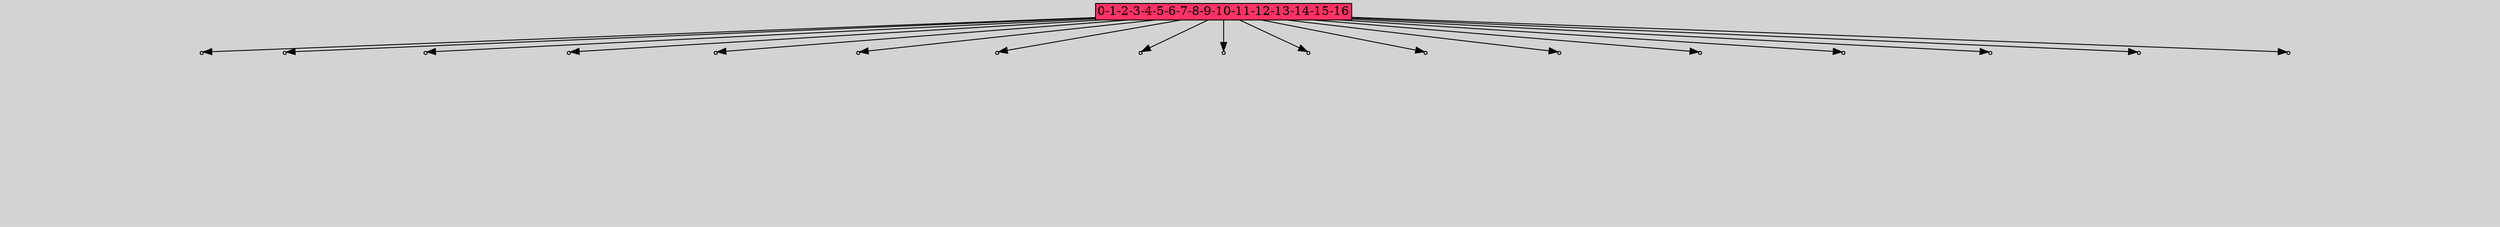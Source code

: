 // File exported with GEGELATI v1.4.0
// On the 2025-07-08 06:03:39
// With the File::TPGGraphDotExporter
digraph{
	graph[pad = "0.212, 0.055" bgcolor = lightgray]
	node[shape=circle style = filled label = ""]
		A793944 [fillcolor="#ff3366" shape=box margin=0.03 width=0 height=0 label="0-1-2-3-4-5-6-7-8-9-10-11-12-13-14-15-16"]
		P6711444 [fillcolor="#cccccc" shape=point label="1"] //
		I6711444 [shape=box style=invis label="13|0&1|81#1|129&#92;n"] //1.694896|0.765993|
		P6711444 -> I6711444[style=invis]
		A793944 -> P6711444
		P6711445 [fillcolor="#cccccc" shape=point label="1"] //
		I6711445 [shape=box style=invis label="11|3&1|299#1|175&#92;n10|0&1|152#0|27&#92;n"] //-0.470534|0.365214|-0.679476|0.963236|
		P6711445 -> I6711445[style=invis]
		A793944 -> P6711445
		P6711446 [fillcolor="#cccccc" shape=point label="1"] //
		I6711446 [shape=box style=invis label="7|0&1|22#1|359&#92;n0|0&0|168#1|70&#92;n"] //0.674784|0.103878|0.511794|0.036637|
		P6711446 -> I6711446[style=invis]
		A793944 -> P6711446
		P6711447 [fillcolor="#cccccc" shape=point label="1"] //
		I6711447 [shape=box style=invis label="3|0&1|123#1|92&#92;n14|0&0|328#1|50&#92;n"] //-0.512135|-0.356373|0.726303|0.645877|
		P6711447 -> I6711447[style=invis]
		A793944 -> P6711447
		P6711448 [fillcolor="#cccccc" shape=point label="1"] //
		I6711448 [shape=box style=invis label="19|0&1|126#0|222&#92;n"] //0.938736|0.852189|
		P6711448 -> I6711448[style=invis]
		A793944 -> P6711448
		P6711449 [fillcolor="#cccccc" shape=point label="1"] //
		I6711449 [shape=box style=invis label="6|3&1|97#1|331&#92;n0|0&1|347#0|347&#92;n6|2&0|184#0|59&#92;n6|2&0|90#0|267&#92;n11|7&1|112#0|42&#92;n0|0&1|104#1|96&#92;n1|0&0|287#0|368&#92;n5|3&1|352#1|206&#92;n0|5&0|43#0|43&#92;n3|0&0|192#0|301&#92;n"] //-0.134952|0.305611|0.140683|-0.906373|0.059432|0.792325|0.815303|0.811309|-0.930605|0.514584|2.336476|-0.571906|0.209088|0.139357|-0.377612|-0.551031|0.889955|0.107320|0.196476|0.584880|
		P6711449 -> I6711449[style=invis]
		A793944 -> P6711449
		P6711450 [fillcolor="#cccccc" shape=point label="1"] //
		I6711450 [shape=box style=invis label="2|4&1|99#1|222&#92;n12|0&0|44#1|92&#92;n"] //0.160309|-0.759949|-0.771600|-0.472330|
		P6711450 -> I6711450[style=invis]
		A793944 -> P6711450
		P6711451 [fillcolor="#cccccc" shape=point label="1"] //
		I6711451 [shape=box style=invis label="2|2&1|357#1|193&#92;n11|0&1|81#0|354&#92;n"] //-0.156827|-0.496400|0.431796|-0.460499|
		P6711451 -> I6711451[style=invis]
		A793944 -> P6711451
		P6711452 [fillcolor="#cccccc" shape=point label="1"] //
		I6711452 [shape=box style=invis label="9|6&1|356#1|11&#92;n11|1&0|54#1|147&#92;n8|7&1|348#1|140&#92;n10|3&0|153#0|175&#92;n13|0&0|27#1|166&#92;n"] //-0.456403|-0.325317|-0.631722|-0.238626|0.666297|0.540571|-0.934909|0.395238|-0.316207|0.480077|
		P6711452 -> I6711452[style=invis]
		A793944 -> P6711452
		P6711453 [fillcolor="#cccccc" shape=point label="1"] //
		I6711453 [shape=box style=invis label="18|0&1|108#1|369&#92;n8|1&0|88#0|99&#92;n19|0&0|265#1|339&#92;n"] //-0.255618|0.009450|0.158139|0.405955|0.817892|-0.022378|
		P6711453 -> I6711453[style=invis]
		A793944 -> P6711453
		P6711454 [fillcolor="#cccccc" shape=point label="1"] //
		I6711454 [shape=box style=invis label="11|5&1|3#1|236&#92;n14|0&0|205#1|123&#92;n"] //0.148058|-0.501198|-0.481177|-0.723903|
		P6711454 -> I6711454[style=invis]
		A793944 -> P6711454
		P6711455 [fillcolor="#cccccc" shape=point label="1"] //
		I6711455 [shape=box style=invis label="19|7&1|369#1|177&#92;n16|0&0|71#1|333&#92;n"] //-0.728956|-0.322689|0.301711|-0.187863|
		P6711455 -> I6711455[style=invis]
		A793944 -> P6711455
		P6711456 [fillcolor="#cccccc" shape=point label="1"] //
		I6711456 [shape=box style=invis label="13|0&1|59#1|218&#92;n"] //1.081893|-0.511856|
		P6711456 -> I6711456[style=invis]
		A793944 -> P6711456
		P6711457 [fillcolor="#cccccc" shape=point label="1"] //
		I6711457 [shape=box style=invis label="5|3&1|26#1|201&#92;n18|2&0|163#1|6&#92;n18|0&0|122#1|307&#92;n"] //0.999143|-0.871706|-0.039922|0.772496|0.248298|0.377379|
		P6711457 -> I6711457[style=invis]
		A793944 -> P6711457
		P6711458 [fillcolor="#cccccc" shape=point label="1"] //
		I6711458 [shape=box style=invis label="19|2&1|132#0|287&#92;n18|0&0|122#1|257&#92;n"] //0.285990|-0.581722|0.112363|0.377379|
		P6711458 -> I6711458[style=invis]
		A793944 -> P6711458
		P6711459 [fillcolor="#cccccc" shape=point label="1"] //
		I6711459 [shape=box style=invis label="11|3&1|82#1|229&#92;n13|0&0|347#1|324&#92;n7|7&0|344#0|139&#92;n9|2&1|160#1|25&#92;n19|5&1|151#0|115&#92;n16|6&0|125#1|287&#92;n11|4&0|26#0|367&#92;n11|1&0|334#0|100&#92;n16|2&0|185#0|367&#92;n10|0&0|274#1|97&#92;n"] //0.500436|-0.205065|-0.316207|0.480077|0.739165|-0.706072|0.161820|-0.573578|1.163442|0.516867|0.268226|-0.067059|-0.351591|0.007020|-0.340570|-0.813166|0.274814|-0.512129|-0.694929|-0.987272|
		P6711459 -> I6711459[style=invis]
		A793944 -> P6711459
		P6711460 [fillcolor="#cccccc" shape=point label="1"] //
		I6711460 [shape=box style=invis label="10|6&1|81#1|166&#92;n5|1&1|187#1|180&#92;n14|1&0|190#0|185&#92;n3|3&0|81#1|78&#92;n8|5&0|235#1|244&#92;n10|0&1|136#0|141&#92;n"] //0.289806|0.913663|-0.859682|0.547264|0.841597|-0.686346|0.736171|-0.981532|0.458082|0.621706|0.284528|0.385950|
		P6711460 -> I6711460[style=invis]
		A793944 -> P6711460
}
